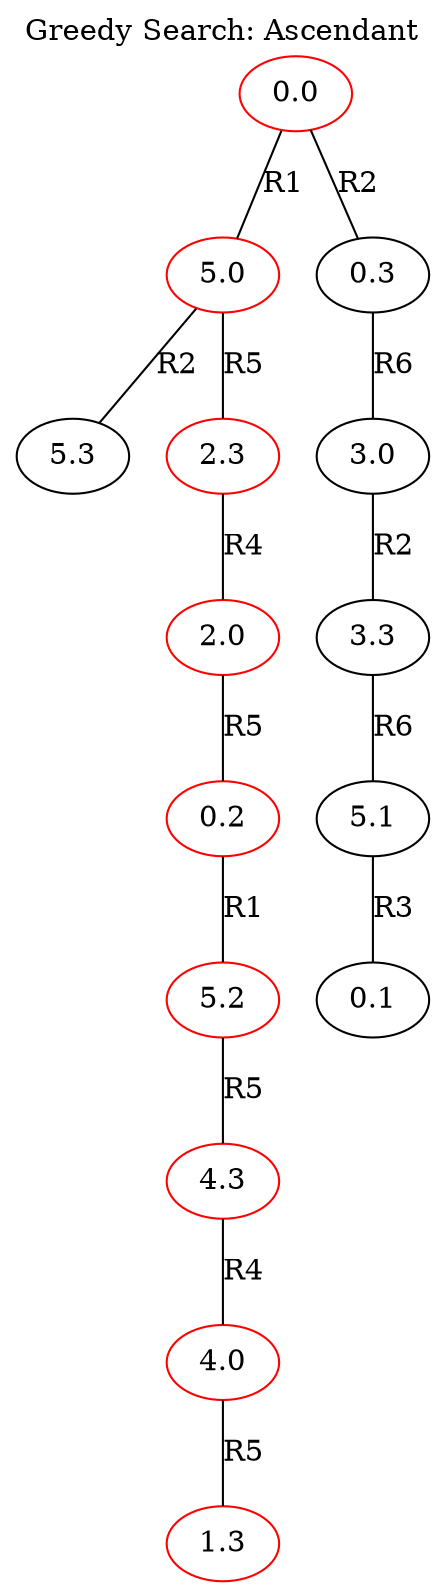 strict graph G {
labelloc="t";
label="Greedy Search: Ascendant";

0.0 -- 5.0[label= R1];
0.0 -- 0.3[label= R2];
5.0 -- 5.3[label= R2];
5.0 -- 2.3[label= R5];
2.3 -- 2.0[label= R4];
0.3 -- 3.0[label= R6];
3.0 -- 3.3[label= R2];
3.3 -- 5.1[label= R6];
5.1 -- 0.1[label= R3];
2.0 -- 0.2[label= R5];
0.2 -- 5.2[label= R1];
5.2 -- 4.3[label= R5];
4.3 -- 4.0[label= R4];
4.0 -- 1.3[label= R5];

	subgraph Solution {
	0.0 [color=red];
	5.0 [color=red];
	2.3 [color=red];
	2.0 [color=red];
	0.2 [color=red];
	5.2 [color=red];
	4.3 [color=red];
	4.0 [color=red];
	1.3 [color=red];
	}
}
